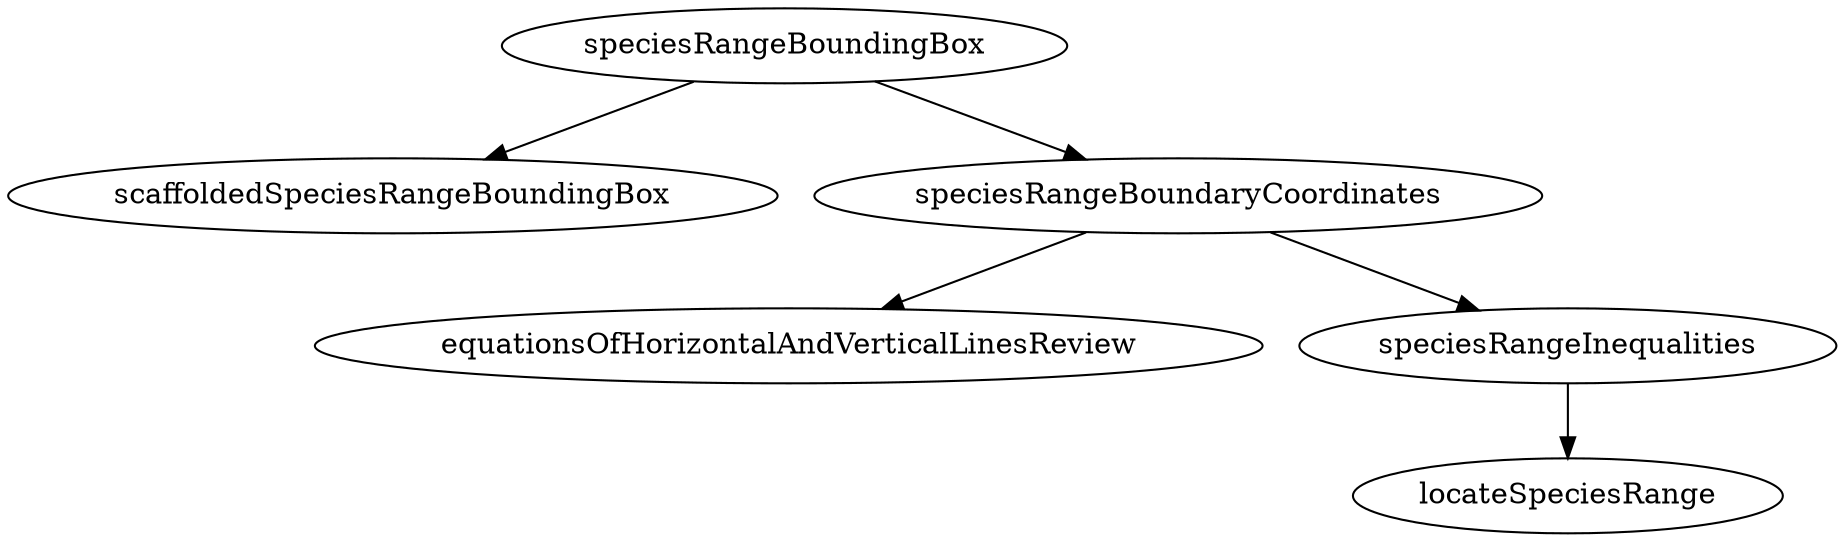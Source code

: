 digraph decisionTree {
  speciesRangeBoundingBox -> scaffoldedSpeciesRangeBoundingBox [outcome="failure"]
  speciesRangeBoundingBox -> speciesRangeBoundaryCoordinates [outcome="success"]
  speciesRangeBoundaryCoordinates -> equationsOfHorizontalAndVerticalLinesReview [outcome="failure"]
  speciesRangeBoundaryCoordinates -> speciesRangeInequalities [outcome="success"]
  speciesRangeInequalities -> locateSpeciesRange [outcome="success"]
}
